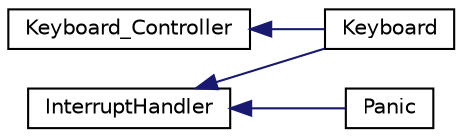 digraph G
{
  bgcolor="transparent";
  edge [fontname="Helvetica",fontsize="10",labelfontname="Helvetica",labelfontsize="10"];
  node [fontname="Helvetica",fontsize="10",shape=record];
  rankdir="LR";
  Node1 [label="InterruptHandler",height=0.2,width=0.4,color="black",URL="$classInterruptHandler.html",tooltip="Interrupt handling base class."];
  Node1 -> Node2 [dir="back",color="midnightblue",fontsize="10",style="solid",fontname="Helvetica"];
  Node2 [label="Keyboard",height=0.2,width=0.4,color="black",URL="$classKeyboard.html",tooltip="Keyboard driver with interrupt support"];
  Node1 -> Node3 [dir="back",color="midnightblue",fontsize="10",style="solid",fontname="Helvetica"];
  Node3 [label="Panic",height=0.2,width=0.4,color="black",URL="$classPanic.html",tooltip="Default interrupt handler."];
  Node4 [label="Keyboard_Controller",height=0.2,width=0.4,color="black",URL="$classKeyboard__Controller.html",tooltip="Keyboard driver (for PS/2)"];
  Node4 -> Node2 [dir="back",color="midnightblue",fontsize="10",style="solid",fontname="Helvetica"];
}
